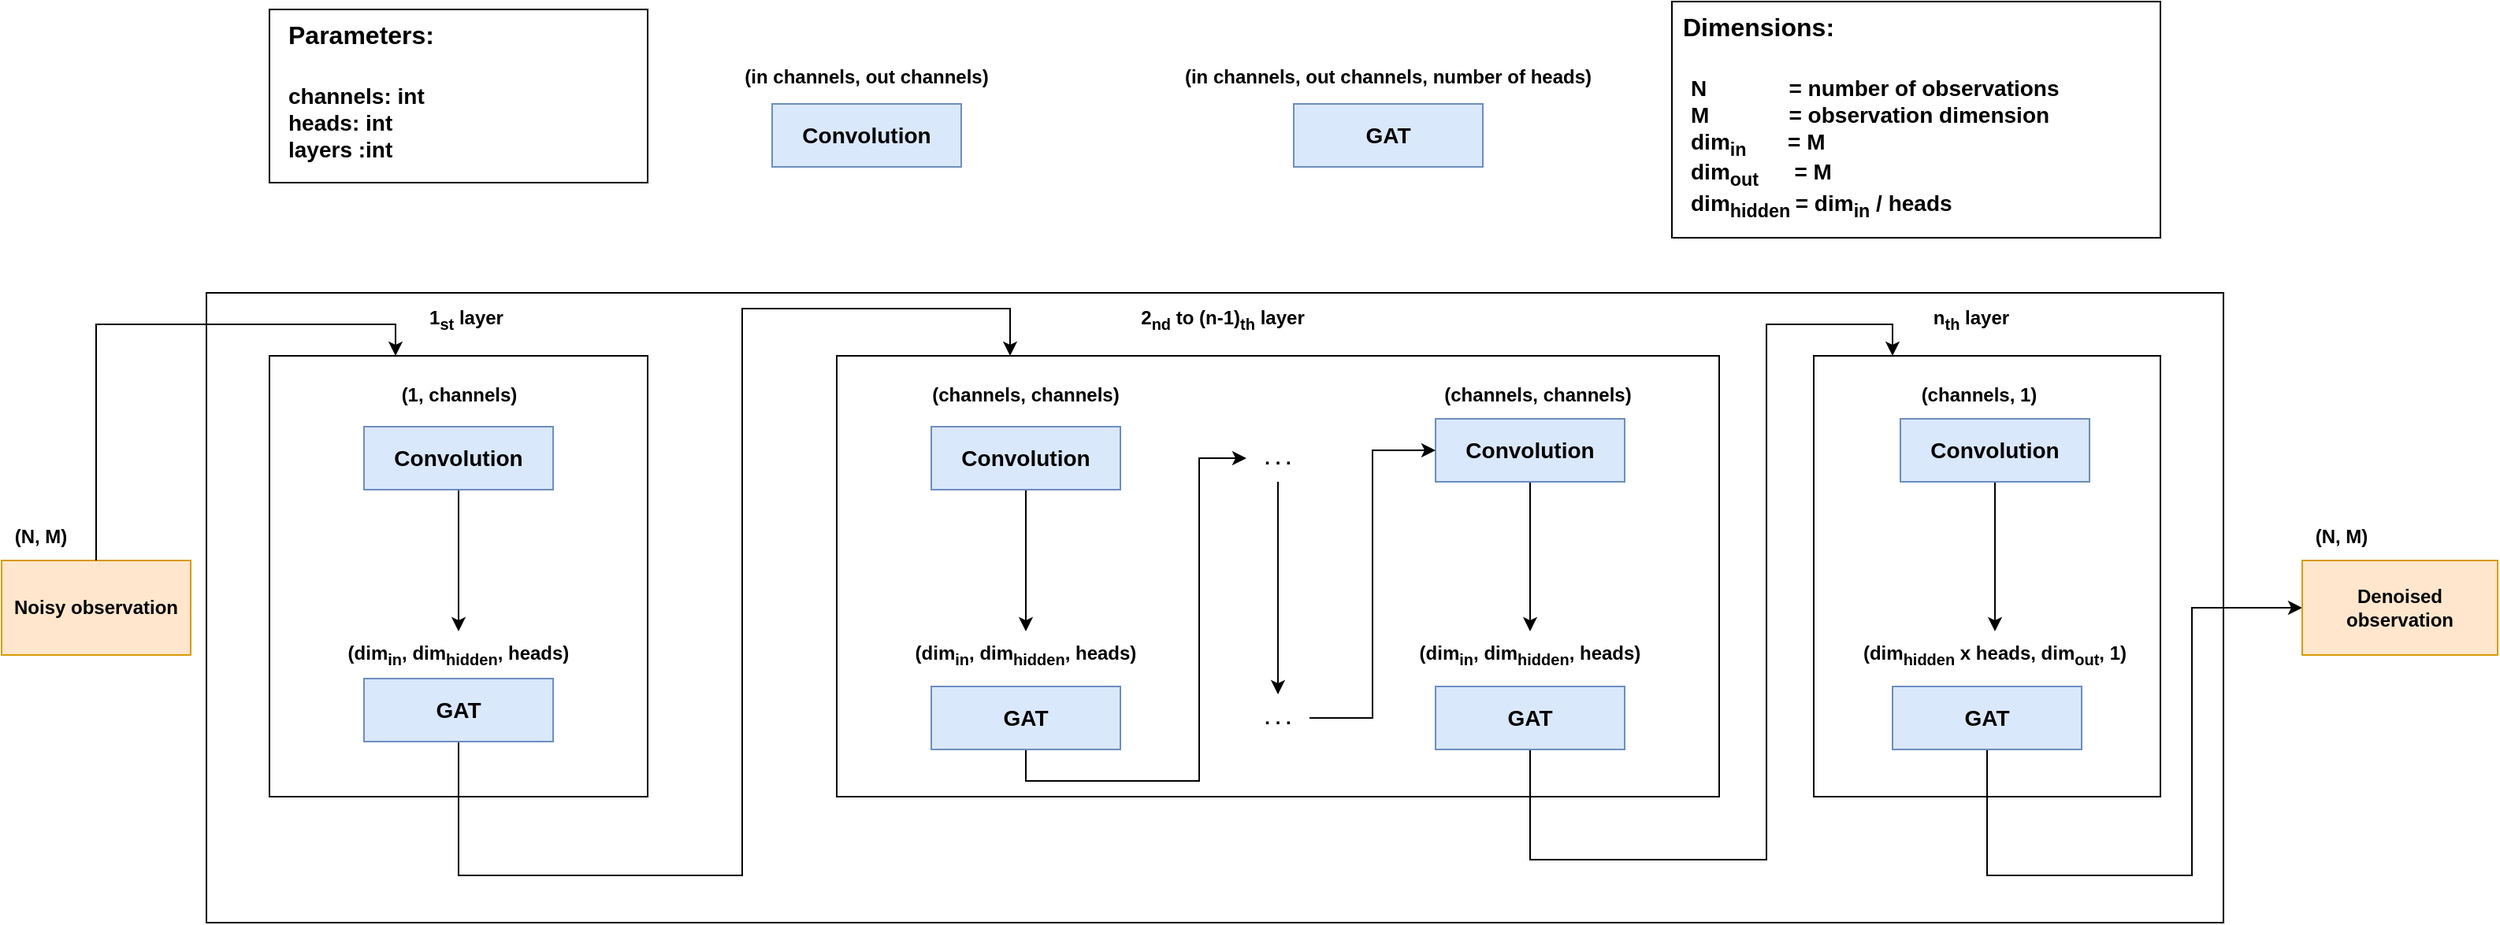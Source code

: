 <mxfile version="19.0.3" type="device"><diagram id="8o4IQU8atgozhpI6FhKl" name="Seite-1"><mxGraphModel dx="1422" dy="865" grid="1" gridSize="10" guides="1" tooltips="1" connect="1" arrows="1" fold="1" page="1" pageScale="1" pageWidth="827" pageHeight="1169" math="0" shadow="0"><root><mxCell id="0"/><mxCell id="1" parent="0"/><mxCell id="Wvv0bufDl9MSIbwtCYLC-3" value="" style="rounded=0;whiteSpace=wrap;html=1;fillColor=none;fontStyle=1" parent="1" vertex="1"><mxGeometry x="200" y="320" width="1280" height="400" as="geometry"/></mxCell><mxCell id="Wvv0bufDl9MSIbwtCYLC-25" value="" style="rounded=0;whiteSpace=wrap;html=1;fillColor=none;fontStyle=1" parent="1" vertex="1"><mxGeometry x="600" y="360" width="560" height="280" as="geometry"/></mxCell><mxCell id="Wvv0bufDl9MSIbwtCYLC-1" value="" style="rounded=0;whiteSpace=wrap;html=1;fillColor=none;fontStyle=1" parent="1" vertex="1"><mxGeometry x="240" y="360" width="240" height="280" as="geometry"/></mxCell><mxCell id="Wvv0bufDl9MSIbwtCYLC-5" value="Noisy observation" style="rounded=0;whiteSpace=wrap;html=1;fillColor=#ffe6cc;strokeColor=#d79b00;fontStyle=1" parent="1" vertex="1"><mxGeometry x="70" y="490" width="120" height="60" as="geometry"/></mxCell><mxCell id="Wvv0bufDl9MSIbwtCYLC-10" value="" style="endArrow=classic;html=1;rounded=0;fontStyle=1" parent="1" source="Wvv0bufDl9MSIbwtCYLC-5" edge="1"><mxGeometry width="50" height="50" relative="1" as="geometry"><mxPoint x="560" y="550" as="sourcePoint"/><mxPoint x="320" y="360" as="targetPoint"/><Array as="points"><mxPoint x="130" y="340"/><mxPoint x="320" y="340"/></Array></mxGeometry></mxCell><mxCell id="Wvv0bufDl9MSIbwtCYLC-14" value="&lt;font style=&quot;font-size: 12px;&quot;&gt;&lt;span&gt;1&lt;sub&gt;st&lt;/sub&gt; layer&lt;/span&gt;&lt;/font&gt;" style="text;html=1;strokeColor=none;fillColor=none;align=center;verticalAlign=middle;whiteSpace=wrap;rounded=0;fontSize=16;fontStyle=1" parent="1" vertex="1"><mxGeometry x="335" y="320" width="60" height="30" as="geometry"/></mxCell><mxCell id="Wvv0bufDl9MSIbwtCYLC-26" value="&lt;font style=&quot;font-size: 12px;&quot;&gt;&lt;span&gt;2&lt;sub&gt;nd&lt;/sub&gt;&amp;nbsp;to (n-1)&lt;sub&gt;th&lt;/sub&gt; layer&lt;/span&gt;&lt;/font&gt;" style="text;html=1;strokeColor=none;fillColor=none;align=center;verticalAlign=middle;whiteSpace=wrap;rounded=0;fontSize=16;fontStyle=1" parent="1" vertex="1"><mxGeometry x="790" y="320" width="110" height="30" as="geometry"/></mxCell><mxCell id="Wvv0bufDl9MSIbwtCYLC-28" value="&lt;font style=&quot;font-size: 12px;&quot;&gt;&lt;span&gt;n&lt;sub&gt;th&lt;/sub&gt; layer&lt;/span&gt;&lt;/font&gt;" style="text;html=1;strokeColor=none;fillColor=none;align=center;verticalAlign=middle;whiteSpace=wrap;rounded=0;fontSize=16;fontStyle=1" parent="1" vertex="1"><mxGeometry x="1290" y="320" width="60" height="30" as="geometry"/></mxCell><mxCell id="Wvv0bufDl9MSIbwtCYLC-29" value="(1, channels)" style="text;html=1;strokeColor=none;fillColor=none;align=center;verticalAlign=middle;whiteSpace=wrap;rounded=0;fontStyle=1" parent="1" vertex="1"><mxGeometry x="308" y="370" width="105" height="30" as="geometry"/></mxCell><mxCell id="bRcNRSETIaI-KsjDQm5--48" value="" style="edgeStyle=orthogonalEdgeStyle;rounded=0;orthogonalLoop=1;jettySize=auto;html=1;fontSize=16;fontStyle=1" parent="1" source="Wvv0bufDl9MSIbwtCYLC-6" target="bRcNRSETIaI-KsjDQm5--40" edge="1"><mxGeometry relative="1" as="geometry"/></mxCell><mxCell id="Wvv0bufDl9MSIbwtCYLC-6" value="Convolution" style="rounded=0;whiteSpace=wrap;html=1;fillColor=#dae8fc;strokeColor=#6c8ebf;fontStyle=1;fontSize=14;verticalAlign=middle;" parent="1" vertex="1"><mxGeometry x="300" y="405" width="120" height="40" as="geometry"/></mxCell><mxCell id="bRcNRSETIaI-KsjDQm5--11" value="" style="rounded=0;whiteSpace=wrap;html=1;fontSize=14;align=left;fontStyle=1" parent="1" vertex="1"><mxGeometry x="240" y="140" width="240" height="110" as="geometry"/></mxCell><mxCell id="bRcNRSETIaI-KsjDQm5--12" value="&lt;span style=&quot;color: rgb(0, 0, 0); font-family: Helvetica; font-size: 16px; font-style: normal; font-variant-ligatures: normal; font-variant-caps: normal; letter-spacing: normal; orphans: 2; text-align: left; text-indent: 0px; text-transform: none; widows: 2; word-spacing: 0px; -webkit-text-stroke-width: 0px; text-decoration-thickness: initial; text-decoration-style: initial; text-decoration-color: initial; float: none; display: inline !important; background-color: rgb(255, 255, 255);&quot;&gt;Parameters:&lt;/span&gt;" style="text;whiteSpace=wrap;html=1;fontSize=16;fontStyle=1" parent="1" vertex="1"><mxGeometry x="250" y="140" width="180" height="30" as="geometry"/></mxCell><mxCell id="bRcNRSETIaI-KsjDQm5--13" value="channels: &lt;span&gt;int&lt;/span&gt;&lt;br&gt;heads: &lt;span&gt;int&lt;/span&gt;&lt;br&gt;layers :&lt;span&gt;int&lt;br&gt;&lt;br&gt;&lt;/span&gt;" style="text;whiteSpace=wrap;html=1;fontSize=14;fontStyle=1" parent="1" vertex="1"><mxGeometry x="250" y="180" width="200" height="60" as="geometry"/></mxCell><mxCell id="bRcNRSETIaI-KsjDQm5--14" value="" style="rounded=0;whiteSpace=wrap;html=1;fontSize=14;align=left;fillColor=default;strokeColor=default;gradientColor=none;fontStyle=1" parent="1" vertex="1"><mxGeometry x="1130" y="135" width="310" height="150" as="geometry"/></mxCell><mxCell id="bRcNRSETIaI-KsjDQm5--15" value="&lt;span style=&quot;color: rgb(0, 0, 0); font-family: Helvetica; font-size: 16px; font-style: normal; font-variant-ligatures: normal; font-variant-caps: normal; letter-spacing: normal; orphans: 2; text-align: left; text-indent: 0px; text-transform: none; widows: 2; word-spacing: 0px; -webkit-text-stroke-width: 0px; text-decoration-thickness: initial; text-decoration-style: initial; text-decoration-color: initial; float: none; display: inline !important; background-color: rgb(255, 255, 255);&quot;&gt;Dimensions:&lt;/span&gt;" style="text;whiteSpace=wrap;html=1;fontSize=16;fontStyle=1" parent="1" vertex="1"><mxGeometry x="1135" y="135" width="180" height="30" as="geometry"/></mxCell><mxCell id="bRcNRSETIaI-KsjDQm5--16" value="&lt;span style=&quot;background-color: rgb(255, 255, 255);&quot;&gt;&lt;span style=&quot;color: rgb(0, 0, 0); font-family: Helvetica; font-size: 14px; font-style: normal; font-variant-ligatures: normal; font-variant-caps: normal; letter-spacing: normal; orphans: 2; text-align: left; text-indent: 0px; text-transform: none; widows: 2; word-spacing: 0px; -webkit-text-stroke-width: 0px; text-decoration-thickness: initial; text-decoration-style: initial; text-decoration-color: initial; float: none; display: inline !important;&quot;&gt;N&lt;span style=&quot;white-space: pre;&quot;&gt;&#9;&lt;/span&gt;&lt;span style=&quot;white-space: pre;&quot;&gt;&#9;&lt;/span&gt;= number of observations&amp;nbsp;&lt;br&gt;M&lt;span style=&quot;white-space: pre;&quot;&gt;&#9;&lt;/span&gt;&lt;span style=&quot;white-space: pre;&quot;&gt;&#9;&lt;/span&gt;= observation dimension&amp;nbsp;&lt;br&gt;dim&lt;sub style=&quot;&quot;&gt;in&lt;span style=&quot;white-space: pre;&quot;&gt;&#9;&lt;/span&gt;&amp;nbsp; &amp;nbsp;&lt;/sub&gt;= M&lt;/span&gt;&lt;br style=&quot;color: rgb(0, 0, 0); font-family: Helvetica; font-size: 14px; font-style: normal; font-variant-ligatures: normal; font-variant-caps: normal; letter-spacing: normal; orphans: 2; text-align: left; text-indent: 0px; text-transform: none; widows: 2; word-spacing: 0px; -webkit-text-stroke-width: 0px; text-decoration-thickness: initial; text-decoration-style: initial; text-decoration-color: initial;&quot;&gt;&lt;span style=&quot;color: rgb(0, 0, 0); font-family: Helvetica; font-size: 14px; font-style: normal; font-variant-ligatures: normal; font-variant-caps: normal; letter-spacing: normal; orphans: 2; text-align: left; text-indent: 0px; text-transform: none; widows: 2; word-spacing: 0px; -webkit-text-stroke-width: 0px; text-decoration-thickness: initial; text-decoration-style: initial; text-decoration-color: initial; float: none; display: inline !important;&quot;&gt;dim&lt;sub&gt;out&amp;nbsp; &amp;nbsp; &amp;nbsp; &amp;nbsp;&lt;/sub&gt;= M&lt;/span&gt;&lt;br style=&quot;color: rgb(0, 0, 0); font-family: Helvetica; font-size: 14px; font-style: normal; font-variant-ligatures: normal; font-variant-caps: normal; letter-spacing: normal; orphans: 2; text-align: left; text-indent: 0px; text-transform: none; widows: 2; word-spacing: 0px; -webkit-text-stroke-width: 0px; text-decoration-thickness: initial; text-decoration-style: initial; text-decoration-color: initial;&quot;&gt;&lt;/span&gt;&lt;span style=&quot;color: rgb(0, 0, 0); font-family: Helvetica; font-size: 14px; font-style: normal; font-variant-ligatures: normal; font-variant-caps: normal; letter-spacing: normal; orphans: 2; text-align: left; text-indent: 0px; text-transform: none; widows: 2; word-spacing: 0px; -webkit-text-stroke-width: 0px; text-decoration-thickness: initial; text-decoration-style: initial; text-decoration-color: initial; float: none; display: inline !important;&quot;&gt;&lt;span style=&quot;background-color: rgb(255, 255, 255);&quot;&gt;dim&lt;sub style=&quot;&quot;&gt;hidden&amp;nbsp;&lt;/sub&gt;= dim&lt;sub style=&quot;&quot;&gt;in&lt;/sub&gt; / heads&lt;br&gt;&lt;/span&gt;&lt;br&gt;&lt;/span&gt;" style="text;whiteSpace=wrap;html=1;fontSize=14;fillColor=none;fontStyle=1" parent="1" vertex="1"><mxGeometry x="1140" y="175" width="300" height="100" as="geometry"/></mxCell><mxCell id="bRcNRSETIaI-KsjDQm5--66" value="" style="edgeStyle=orthogonalEdgeStyle;rounded=0;orthogonalLoop=1;jettySize=auto;html=1;fontSize=12;fontStyle=1" parent="1" source="bRcNRSETIaI-KsjDQm5--20" target="bRcNRSETIaI-KsjDQm5--65" edge="1"><mxGeometry relative="1" as="geometry"><Array as="points"><mxPoint x="360" y="690"/><mxPoint x="540" y="690"/><mxPoint x="540" y="330"/><mxPoint x="710" y="330"/></Array></mxGeometry></mxCell><mxCell id="bRcNRSETIaI-KsjDQm5--20" value="GAT" style="rounded=0;whiteSpace=wrap;html=1;fillColor=#dae8fc;strokeColor=#6c8ebf;fontStyle=1;fontSize=14;" parent="1" vertex="1"><mxGeometry x="300" y="565" width="120" height="40" as="geometry"/></mxCell><mxCell id="bRcNRSETIaI-KsjDQm5--63" value="" style="edgeStyle=orthogonalEdgeStyle;rounded=0;orthogonalLoop=1;jettySize=auto;html=1;fontSize=12;fontStyle=1" parent="1" source="bRcNRSETIaI-KsjDQm5--21" target="bRcNRSETIaI-KsjDQm5--44" edge="1"><mxGeometry relative="1" as="geometry"/></mxCell><mxCell id="bRcNRSETIaI-KsjDQm5--21" value="Convolution" style="rounded=0;whiteSpace=wrap;html=1;fillColor=#dae8fc;strokeColor=#6c8ebf;fontStyle=1;fontSize=14;verticalAlign=middle;" parent="1" vertex="1"><mxGeometry x="660" y="405" width="120" height="40" as="geometry"/></mxCell><mxCell id="bRcNRSETIaI-KsjDQm5--30" value="" style="rounded=0;whiteSpace=wrap;html=1;fillColor=none;fontStyle=1" parent="1" vertex="1"><mxGeometry x="1220" y="360" width="220" height="280" as="geometry"/></mxCell><mxCell id="bRcNRSETIaI-KsjDQm5--37" value="(channels, channels)" style="text;html=1;strokeColor=none;fillColor=none;align=center;verticalAlign=middle;whiteSpace=wrap;rounded=0;fontStyle=1" parent="1" vertex="1"><mxGeometry x="625" y="370" width="190" height="30" as="geometry"/></mxCell><mxCell id="bRcNRSETIaI-KsjDQm5--39" value="(channels, channels)" style="text;html=1;strokeColor=none;fillColor=none;align=center;verticalAlign=middle;whiteSpace=wrap;rounded=0;fontStyle=1" parent="1" vertex="1"><mxGeometry x="950" y="370" width="190" height="30" as="geometry"/></mxCell><mxCell id="bRcNRSETIaI-KsjDQm5--40" value="(dim&lt;sub&gt;in&lt;/sub&gt;, dim&lt;sub&gt;hidden&lt;/sub&gt;, heads)" style="text;html=1;strokeColor=none;fillColor=none;align=center;verticalAlign=middle;whiteSpace=wrap;rounded=0;fontStyle=1" parent="1" vertex="1"><mxGeometry x="265" y="535" width="190" height="30" as="geometry"/></mxCell><mxCell id="bRcNRSETIaI-KsjDQm5--42" value="(dim&lt;sub&gt;hidden&lt;/sub&gt; x heads, dim&lt;sub&gt;out&lt;/sub&gt;, 1)" style="text;html=1;strokeColor=none;fillColor=none;align=center;verticalAlign=middle;whiteSpace=wrap;rounded=0;fontSize=12;fontStyle=1" parent="1" vertex="1"><mxGeometry x="1230" y="535" width="210" height="30" as="geometry"/></mxCell><mxCell id="bRcNRSETIaI-KsjDQm5--44" value="(dim&lt;sub&gt;in&lt;/sub&gt;, dim&lt;sub&gt;hidden&lt;/sub&gt;, heads)" style="text;html=1;strokeColor=none;fillColor=none;align=center;verticalAlign=middle;whiteSpace=wrap;rounded=0;fontStyle=1" parent="1" vertex="1"><mxGeometry x="625" y="535" width="190" height="30" as="geometry"/></mxCell><mxCell id="bRcNRSETIaI-KsjDQm5--45" value="(channels, 1)" style="text;html=1;strokeColor=none;fillColor=none;align=center;verticalAlign=middle;whiteSpace=wrap;rounded=0;fontStyle=1" parent="1" vertex="1"><mxGeometry x="1230" y="370" width="190" height="30" as="geometry"/></mxCell><mxCell id="bRcNRSETIaI-KsjDQm5--46" value="(dim&lt;sub&gt;in&lt;/sub&gt;, dim&lt;sub&gt;hidden&lt;/sub&gt;, heads)" style="text;html=1;strokeColor=none;fillColor=none;align=center;verticalAlign=middle;whiteSpace=wrap;rounded=0;fontStyle=1" parent="1" vertex="1"><mxGeometry x="945" y="535" width="190" height="30" as="geometry"/></mxCell><mxCell id="bRcNRSETIaI-KsjDQm5--69" value="" style="edgeStyle=orthogonalEdgeStyle;rounded=0;orthogonalLoop=1;jettySize=auto;html=1;fontSize=12;exitX=0.5;exitY=1;exitDx=0;exitDy=0;fontStyle=1" parent="1" source="bRcNRSETIaI-KsjDQm5--57" target="bRcNRSETIaI-KsjDQm5--67" edge="1"><mxGeometry relative="1" as="geometry"><Array as="points"><mxPoint x="720" y="630"/><mxPoint x="830" y="630"/><mxPoint x="830" y="425"/></Array></mxGeometry></mxCell><mxCell id="bRcNRSETIaI-KsjDQm5--57" value="GAT" style="rounded=0;whiteSpace=wrap;html=1;fillColor=#dae8fc;strokeColor=#6c8ebf;fontStyle=1;fontSize=14;" parent="1" vertex="1"><mxGeometry x="660" y="570" width="120" height="40" as="geometry"/></mxCell><mxCell id="bRcNRSETIaI-KsjDQm5--64" value="" style="edgeStyle=orthogonalEdgeStyle;rounded=0;orthogonalLoop=1;jettySize=auto;html=1;fontSize=12;fontStyle=1" parent="1" source="bRcNRSETIaI-KsjDQm5--58" target="bRcNRSETIaI-KsjDQm5--46" edge="1"><mxGeometry relative="1" as="geometry"/></mxCell><mxCell id="bRcNRSETIaI-KsjDQm5--58" value="Convolution" style="rounded=0;whiteSpace=wrap;html=1;fillColor=#dae8fc;strokeColor=#6c8ebf;fontStyle=1;fontSize=14;verticalAlign=middle;" parent="1" vertex="1"><mxGeometry x="980" y="400" width="120" height="40" as="geometry"/></mxCell><mxCell id="bRcNRSETIaI-KsjDQm5--75" value="" style="edgeStyle=orthogonalEdgeStyle;rounded=0;orthogonalLoop=1;jettySize=auto;html=1;fontSize=12;fontStyle=1" parent="1" source="bRcNRSETIaI-KsjDQm5--60" edge="1"><mxGeometry relative="1" as="geometry"><mxPoint x="1270" y="360" as="targetPoint"/><Array as="points"><mxPoint x="1040" y="680"/><mxPoint x="1190" y="680"/><mxPoint x="1190" y="340"/><mxPoint x="1270" y="340"/><mxPoint x="1270" y="360"/></Array></mxGeometry></mxCell><mxCell id="bRcNRSETIaI-KsjDQm5--60" value="GAT" style="rounded=0;whiteSpace=wrap;html=1;fillColor=#dae8fc;strokeColor=#6c8ebf;fontStyle=1;fontSize=14;" parent="1" vertex="1"><mxGeometry x="980" y="570" width="120" height="40" as="geometry"/></mxCell><mxCell id="bRcNRSETIaI-KsjDQm5--76" value="" style="edgeStyle=orthogonalEdgeStyle;rounded=0;orthogonalLoop=1;jettySize=auto;html=1;fontSize=12;fontStyle=1" parent="1" source="bRcNRSETIaI-KsjDQm5--61" target="bRcNRSETIaI-KsjDQm5--42" edge="1"><mxGeometry relative="1" as="geometry"/></mxCell><mxCell id="bRcNRSETIaI-KsjDQm5--61" value="Convolution" style="rounded=0;whiteSpace=wrap;html=1;fillColor=#dae8fc;strokeColor=#6c8ebf;fontStyle=1;fontSize=14;verticalAlign=middle;" parent="1" vertex="1"><mxGeometry x="1275" y="400" width="120" height="40" as="geometry"/></mxCell><mxCell id="bRcNRSETIaI-KsjDQm5--79" value="" style="edgeStyle=orthogonalEdgeStyle;rounded=0;orthogonalLoop=1;jettySize=auto;html=1;fontSize=12;fontStyle=1" parent="1" source="bRcNRSETIaI-KsjDQm5--62" target="bRcNRSETIaI-KsjDQm5--78" edge="1"><mxGeometry relative="1" as="geometry"><Array as="points"><mxPoint x="1330" y="690"/><mxPoint x="1460" y="690"/><mxPoint x="1460" y="520"/></Array></mxGeometry></mxCell><mxCell id="bRcNRSETIaI-KsjDQm5--62" value="GAT" style="rounded=0;whiteSpace=wrap;html=1;fillColor=#dae8fc;strokeColor=#6c8ebf;fontStyle=1;fontSize=14;" parent="1" vertex="1"><mxGeometry x="1270" y="570" width="120" height="40" as="geometry"/></mxCell><mxCell id="bRcNRSETIaI-KsjDQm5--65" value="" style="shape=waypoint;sketch=0;size=6;pointerEvents=1;points=[];fillColor=none;resizable=0;rotatable=0;perimeter=centerPerimeter;snapToPoint=1;fontSize=14;strokeColor=none;rounded=0;fontStyle=1;" parent="1" vertex="1"><mxGeometry x="690" y="340" width="40" height="40" as="geometry"/></mxCell><mxCell id="bRcNRSETIaI-KsjDQm5--72" value="" style="edgeStyle=orthogonalEdgeStyle;rounded=0;orthogonalLoop=1;jettySize=auto;html=1;fontSize=12;fontStyle=1" parent="1" source="bRcNRSETIaI-KsjDQm5--67" target="bRcNRSETIaI-KsjDQm5--71" edge="1"><mxGeometry relative="1" as="geometry"/></mxCell><mxCell id="bRcNRSETIaI-KsjDQm5--67" value="&lt;span&gt;. . .&lt;/span&gt;" style="text;html=1;strokeColor=none;fillColor=none;align=center;verticalAlign=middle;whiteSpace=wrap;rounded=0;fontSize=12;fontStyle=1" parent="1" vertex="1"><mxGeometry x="860" y="410" width="40" height="30" as="geometry"/></mxCell><mxCell id="bRcNRSETIaI-KsjDQm5--73" value="" style="edgeStyle=orthogonalEdgeStyle;rounded=0;orthogonalLoop=1;jettySize=auto;html=1;fontSize=12;entryX=0;entryY=0.5;entryDx=0;entryDy=0;fontStyle=1" parent="1" source="bRcNRSETIaI-KsjDQm5--71" target="bRcNRSETIaI-KsjDQm5--58" edge="1"><mxGeometry relative="1" as="geometry"/></mxCell><mxCell id="bRcNRSETIaI-KsjDQm5--71" value="&lt;span&gt;. . .&lt;/span&gt;" style="text;html=1;strokeColor=none;fillColor=none;align=center;verticalAlign=middle;whiteSpace=wrap;rounded=0;fontSize=12;fontStyle=1" parent="1" vertex="1"><mxGeometry x="860" y="575" width="40" height="30" as="geometry"/></mxCell><mxCell id="bRcNRSETIaI-KsjDQm5--74" value="" style="shape=waypoint;sketch=0;size=6;pointerEvents=1;points=[];fillColor=none;resizable=0;rotatable=0;perimeter=centerPerimeter;snapToPoint=1;fontSize=14;strokeColor=none;rounded=0;fontStyle=1;" parent="1" vertex="1"><mxGeometry x="1290" y="340" width="40" height="40" as="geometry"/></mxCell><mxCell id="bRcNRSETIaI-KsjDQm5--77" value="Denoised &lt;br&gt;observation" style="rounded=0;whiteSpace=wrap;html=1;fillColor=#ffe6cc;strokeColor=#d79b00;fontStyle=1" parent="1" vertex="1"><mxGeometry x="1530" y="490" width="124" height="60" as="geometry"/></mxCell><mxCell id="bRcNRSETIaI-KsjDQm5--78" value="" style="shape=waypoint;sketch=0;size=6;pointerEvents=1;points=[];fillColor=none;resizable=0;rotatable=0;perimeter=centerPerimeter;snapToPoint=1;fontSize=14;strokeColor=none;rounded=0;fontStyle=1;" parent="1" vertex="1"><mxGeometry x="1510" y="500" width="40" height="40" as="geometry"/></mxCell><mxCell id="uYoacwrwnY_f0TcASJvF-1" value="(N, M)" style="text;html=1;strokeColor=none;fillColor=none;align=center;verticalAlign=middle;whiteSpace=wrap;rounded=0;fontStyle=1" parent="1" vertex="1"><mxGeometry x="70" y="460" width="50" height="30" as="geometry"/></mxCell><mxCell id="uYoacwrwnY_f0TcASJvF-4" value="(N, M)" style="text;html=1;strokeColor=none;fillColor=none;align=center;verticalAlign=middle;whiteSpace=wrap;rounded=0;fontStyle=1" parent="1" vertex="1"><mxGeometry x="1530" y="460" width="50" height="30" as="geometry"/></mxCell><mxCell id="uYoacwrwnY_f0TcASJvF-5" value="(in channels, out channels)" style="text;html=1;strokeColor=none;fillColor=none;align=center;verticalAlign=middle;whiteSpace=wrap;rounded=0;fontStyle=1" parent="1" vertex="1"><mxGeometry x="528" y="167.5" width="182" height="30" as="geometry"/></mxCell><mxCell id="uYoacwrwnY_f0TcASJvF-6" value="Convolution" style="rounded=0;whiteSpace=wrap;html=1;fillColor=#dae8fc;strokeColor=#6c8ebf;fontStyle=1;fontSize=14;verticalAlign=middle;" parent="1" vertex="1"><mxGeometry x="559" y="200" width="120" height="40" as="geometry"/></mxCell><mxCell id="uYoacwrwnY_f0TcASJvF-7" value="GAT" style="rounded=0;whiteSpace=wrap;html=1;fillColor=#dae8fc;strokeColor=#6c8ebf;fontStyle=1;fontSize=14;" parent="1" vertex="1"><mxGeometry x="890" y="200" width="120" height="40" as="geometry"/></mxCell><mxCell id="uYoacwrwnY_f0TcASJvF-8" value="(in channels, out channels, number of heads)" style="text;html=1;strokeColor=none;fillColor=none;align=center;verticalAlign=middle;whiteSpace=wrap;rounded=0;fontStyle=1" parent="1" vertex="1"><mxGeometry x="810" y="167.5" width="280" height="30" as="geometry"/></mxCell></root></mxGraphModel></diagram></mxfile>